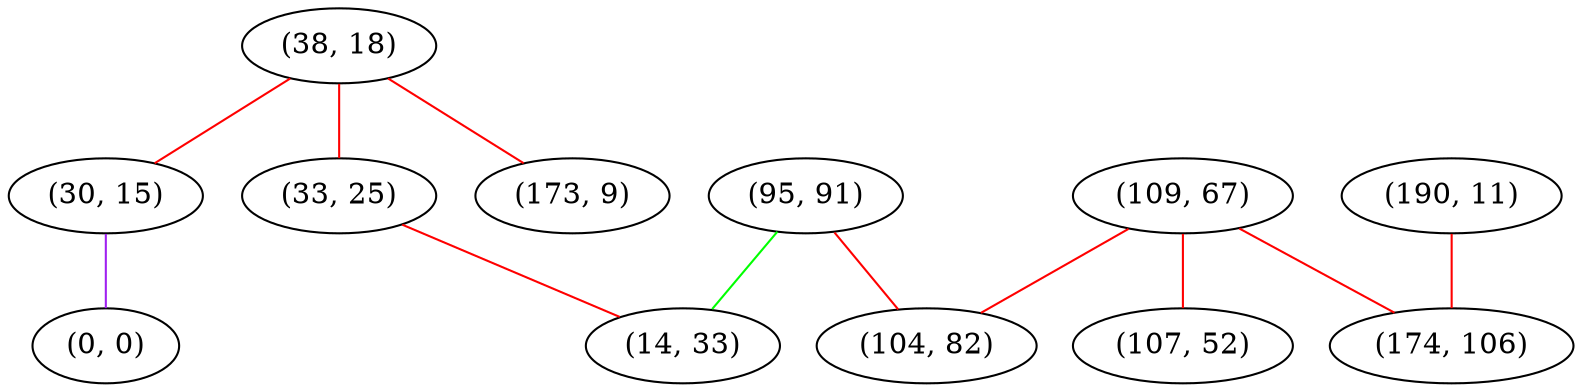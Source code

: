graph "" {
"(38, 18)";
"(30, 15)";
"(33, 25)";
"(109, 67)";
"(0, 0)";
"(190, 11)";
"(95, 91)";
"(14, 33)";
"(174, 106)";
"(107, 52)";
"(104, 82)";
"(173, 9)";
"(38, 18)" -- "(173, 9)"  [color=red, key=0, weight=1];
"(38, 18)" -- "(30, 15)"  [color=red, key=0, weight=1];
"(38, 18)" -- "(33, 25)"  [color=red, key=0, weight=1];
"(30, 15)" -- "(0, 0)"  [color=purple, key=0, weight=4];
"(33, 25)" -- "(14, 33)"  [color=red, key=0, weight=1];
"(109, 67)" -- "(174, 106)"  [color=red, key=0, weight=1];
"(109, 67)" -- "(107, 52)"  [color=red, key=0, weight=1];
"(109, 67)" -- "(104, 82)"  [color=red, key=0, weight=1];
"(190, 11)" -- "(174, 106)"  [color=red, key=0, weight=1];
"(95, 91)" -- "(14, 33)"  [color=green, key=0, weight=2];
"(95, 91)" -- "(104, 82)"  [color=red, key=0, weight=1];
}

